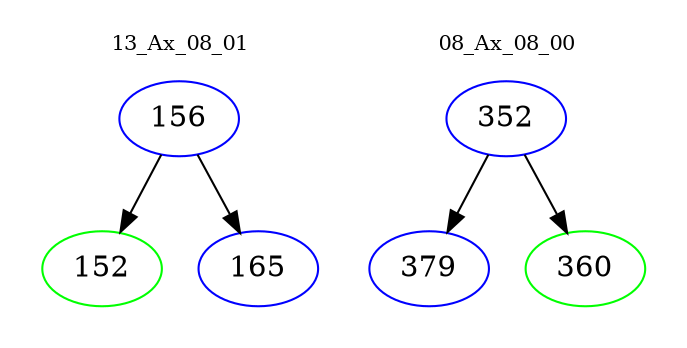 digraph{
subgraph cluster_0 {
color = white
label = "13_Ax_08_01";
fontsize=10;
T0_156 [label="156", color="blue"]
T0_156 -> T0_152 [color="black"]
T0_152 [label="152", color="green"]
T0_156 -> T0_165 [color="black"]
T0_165 [label="165", color="blue"]
}
subgraph cluster_1 {
color = white
label = "08_Ax_08_00";
fontsize=10;
T1_352 [label="352", color="blue"]
T1_352 -> T1_379 [color="black"]
T1_379 [label="379", color="blue"]
T1_352 -> T1_360 [color="black"]
T1_360 [label="360", color="green"]
}
}
